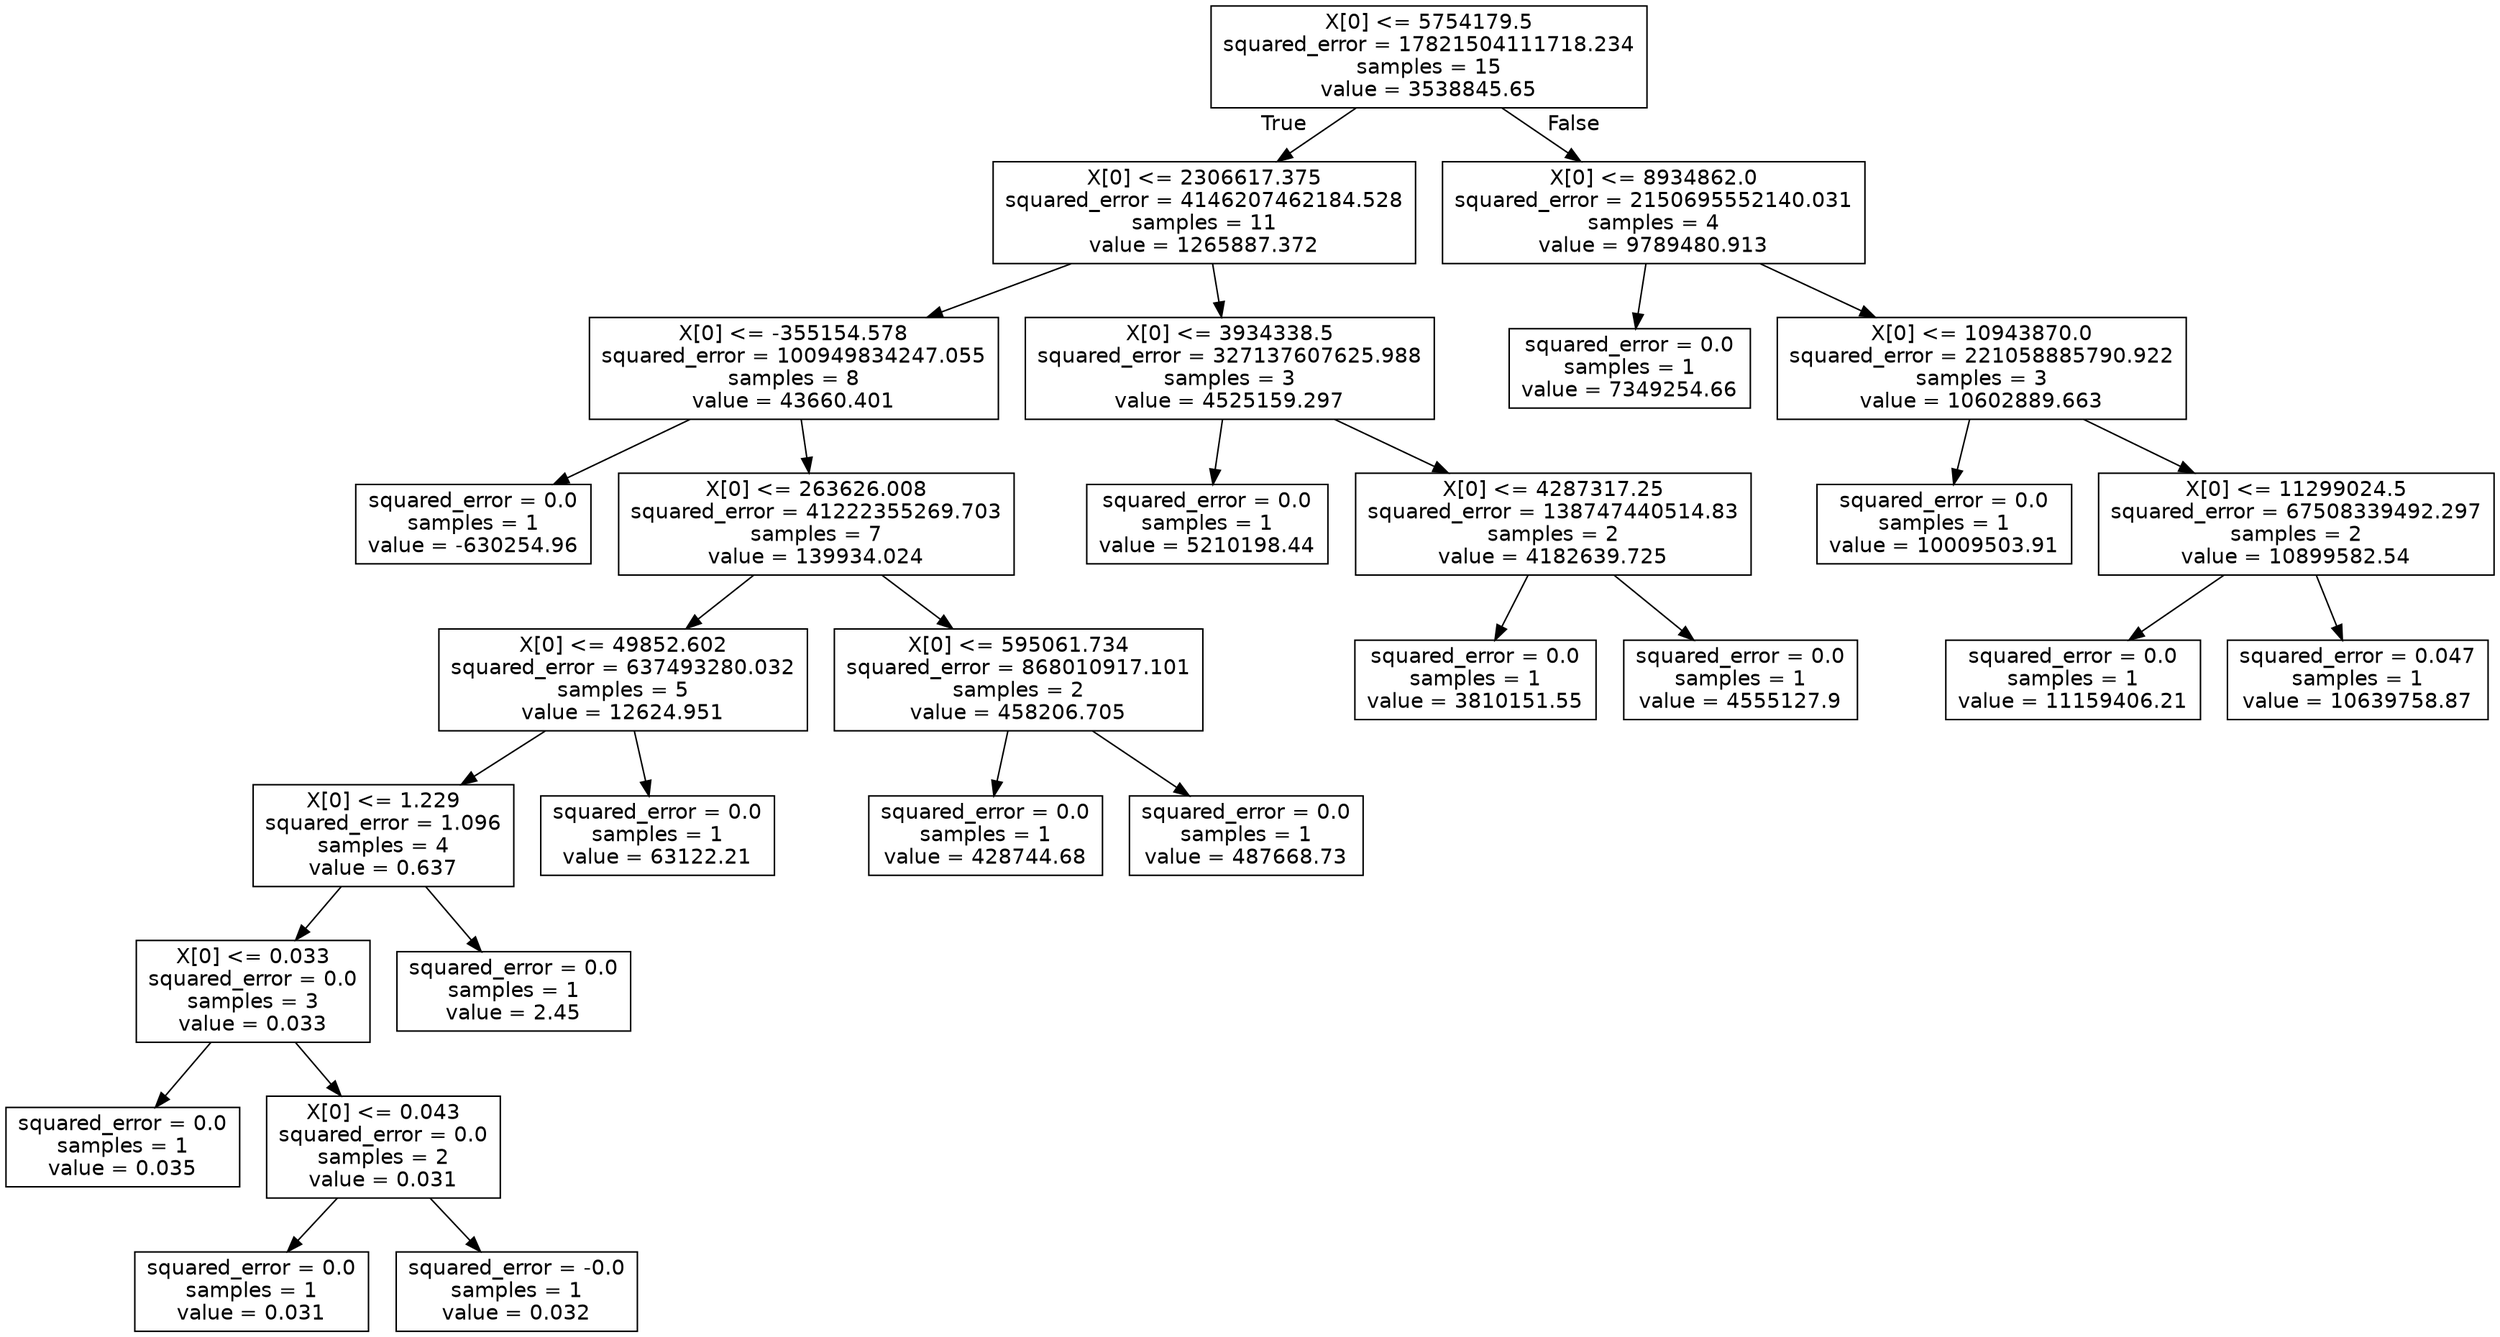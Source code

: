 digraph Tree {
node [shape=box, fontname="helvetica"] ;
edge [fontname="helvetica"] ;
0 [label="X[0] <= 5754179.5\nsquared_error = 17821504111718.234\nsamples = 15\nvalue = 3538845.65"] ;
1 [label="X[0] <= 2306617.375\nsquared_error = 4146207462184.528\nsamples = 11\nvalue = 1265887.372"] ;
0 -> 1 [labeldistance=2.5, labelangle=45, headlabel="True"] ;
2 [label="X[0] <= -355154.578\nsquared_error = 100949834247.055\nsamples = 8\nvalue = 43660.401"] ;
1 -> 2 ;
3 [label="squared_error = 0.0\nsamples = 1\nvalue = -630254.96"] ;
2 -> 3 ;
4 [label="X[0] <= 263626.008\nsquared_error = 41222355269.703\nsamples = 7\nvalue = 139934.024"] ;
2 -> 4 ;
5 [label="X[0] <= 49852.602\nsquared_error = 637493280.032\nsamples = 5\nvalue = 12624.951"] ;
4 -> 5 ;
6 [label="X[0] <= 1.229\nsquared_error = 1.096\nsamples = 4\nvalue = 0.637"] ;
5 -> 6 ;
7 [label="X[0] <= 0.033\nsquared_error = 0.0\nsamples = 3\nvalue = 0.033"] ;
6 -> 7 ;
8 [label="squared_error = 0.0\nsamples = 1\nvalue = 0.035"] ;
7 -> 8 ;
9 [label="X[0] <= 0.043\nsquared_error = 0.0\nsamples = 2\nvalue = 0.031"] ;
7 -> 9 ;
10 [label="squared_error = 0.0\nsamples = 1\nvalue = 0.031"] ;
9 -> 10 ;
11 [label="squared_error = -0.0\nsamples = 1\nvalue = 0.032"] ;
9 -> 11 ;
12 [label="squared_error = 0.0\nsamples = 1\nvalue = 2.45"] ;
6 -> 12 ;
13 [label="squared_error = 0.0\nsamples = 1\nvalue = 63122.21"] ;
5 -> 13 ;
14 [label="X[0] <= 595061.734\nsquared_error = 868010917.101\nsamples = 2\nvalue = 458206.705"] ;
4 -> 14 ;
15 [label="squared_error = 0.0\nsamples = 1\nvalue = 428744.68"] ;
14 -> 15 ;
16 [label="squared_error = 0.0\nsamples = 1\nvalue = 487668.73"] ;
14 -> 16 ;
17 [label="X[0] <= 3934338.5\nsquared_error = 327137607625.988\nsamples = 3\nvalue = 4525159.297"] ;
1 -> 17 ;
18 [label="squared_error = 0.0\nsamples = 1\nvalue = 5210198.44"] ;
17 -> 18 ;
19 [label="X[0] <= 4287317.25\nsquared_error = 138747440514.83\nsamples = 2\nvalue = 4182639.725"] ;
17 -> 19 ;
20 [label="squared_error = 0.0\nsamples = 1\nvalue = 3810151.55"] ;
19 -> 20 ;
21 [label="squared_error = 0.0\nsamples = 1\nvalue = 4555127.9"] ;
19 -> 21 ;
22 [label="X[0] <= 8934862.0\nsquared_error = 2150695552140.031\nsamples = 4\nvalue = 9789480.913"] ;
0 -> 22 [labeldistance=2.5, labelangle=-45, headlabel="False"] ;
23 [label="squared_error = 0.0\nsamples = 1\nvalue = 7349254.66"] ;
22 -> 23 ;
24 [label="X[0] <= 10943870.0\nsquared_error = 221058885790.922\nsamples = 3\nvalue = 10602889.663"] ;
22 -> 24 ;
25 [label="squared_error = 0.0\nsamples = 1\nvalue = 10009503.91"] ;
24 -> 25 ;
26 [label="X[0] <= 11299024.5\nsquared_error = 67508339492.297\nsamples = 2\nvalue = 10899582.54"] ;
24 -> 26 ;
27 [label="squared_error = 0.0\nsamples = 1\nvalue = 11159406.21"] ;
26 -> 27 ;
28 [label="squared_error = 0.047\nsamples = 1\nvalue = 10639758.87"] ;
26 -> 28 ;
}